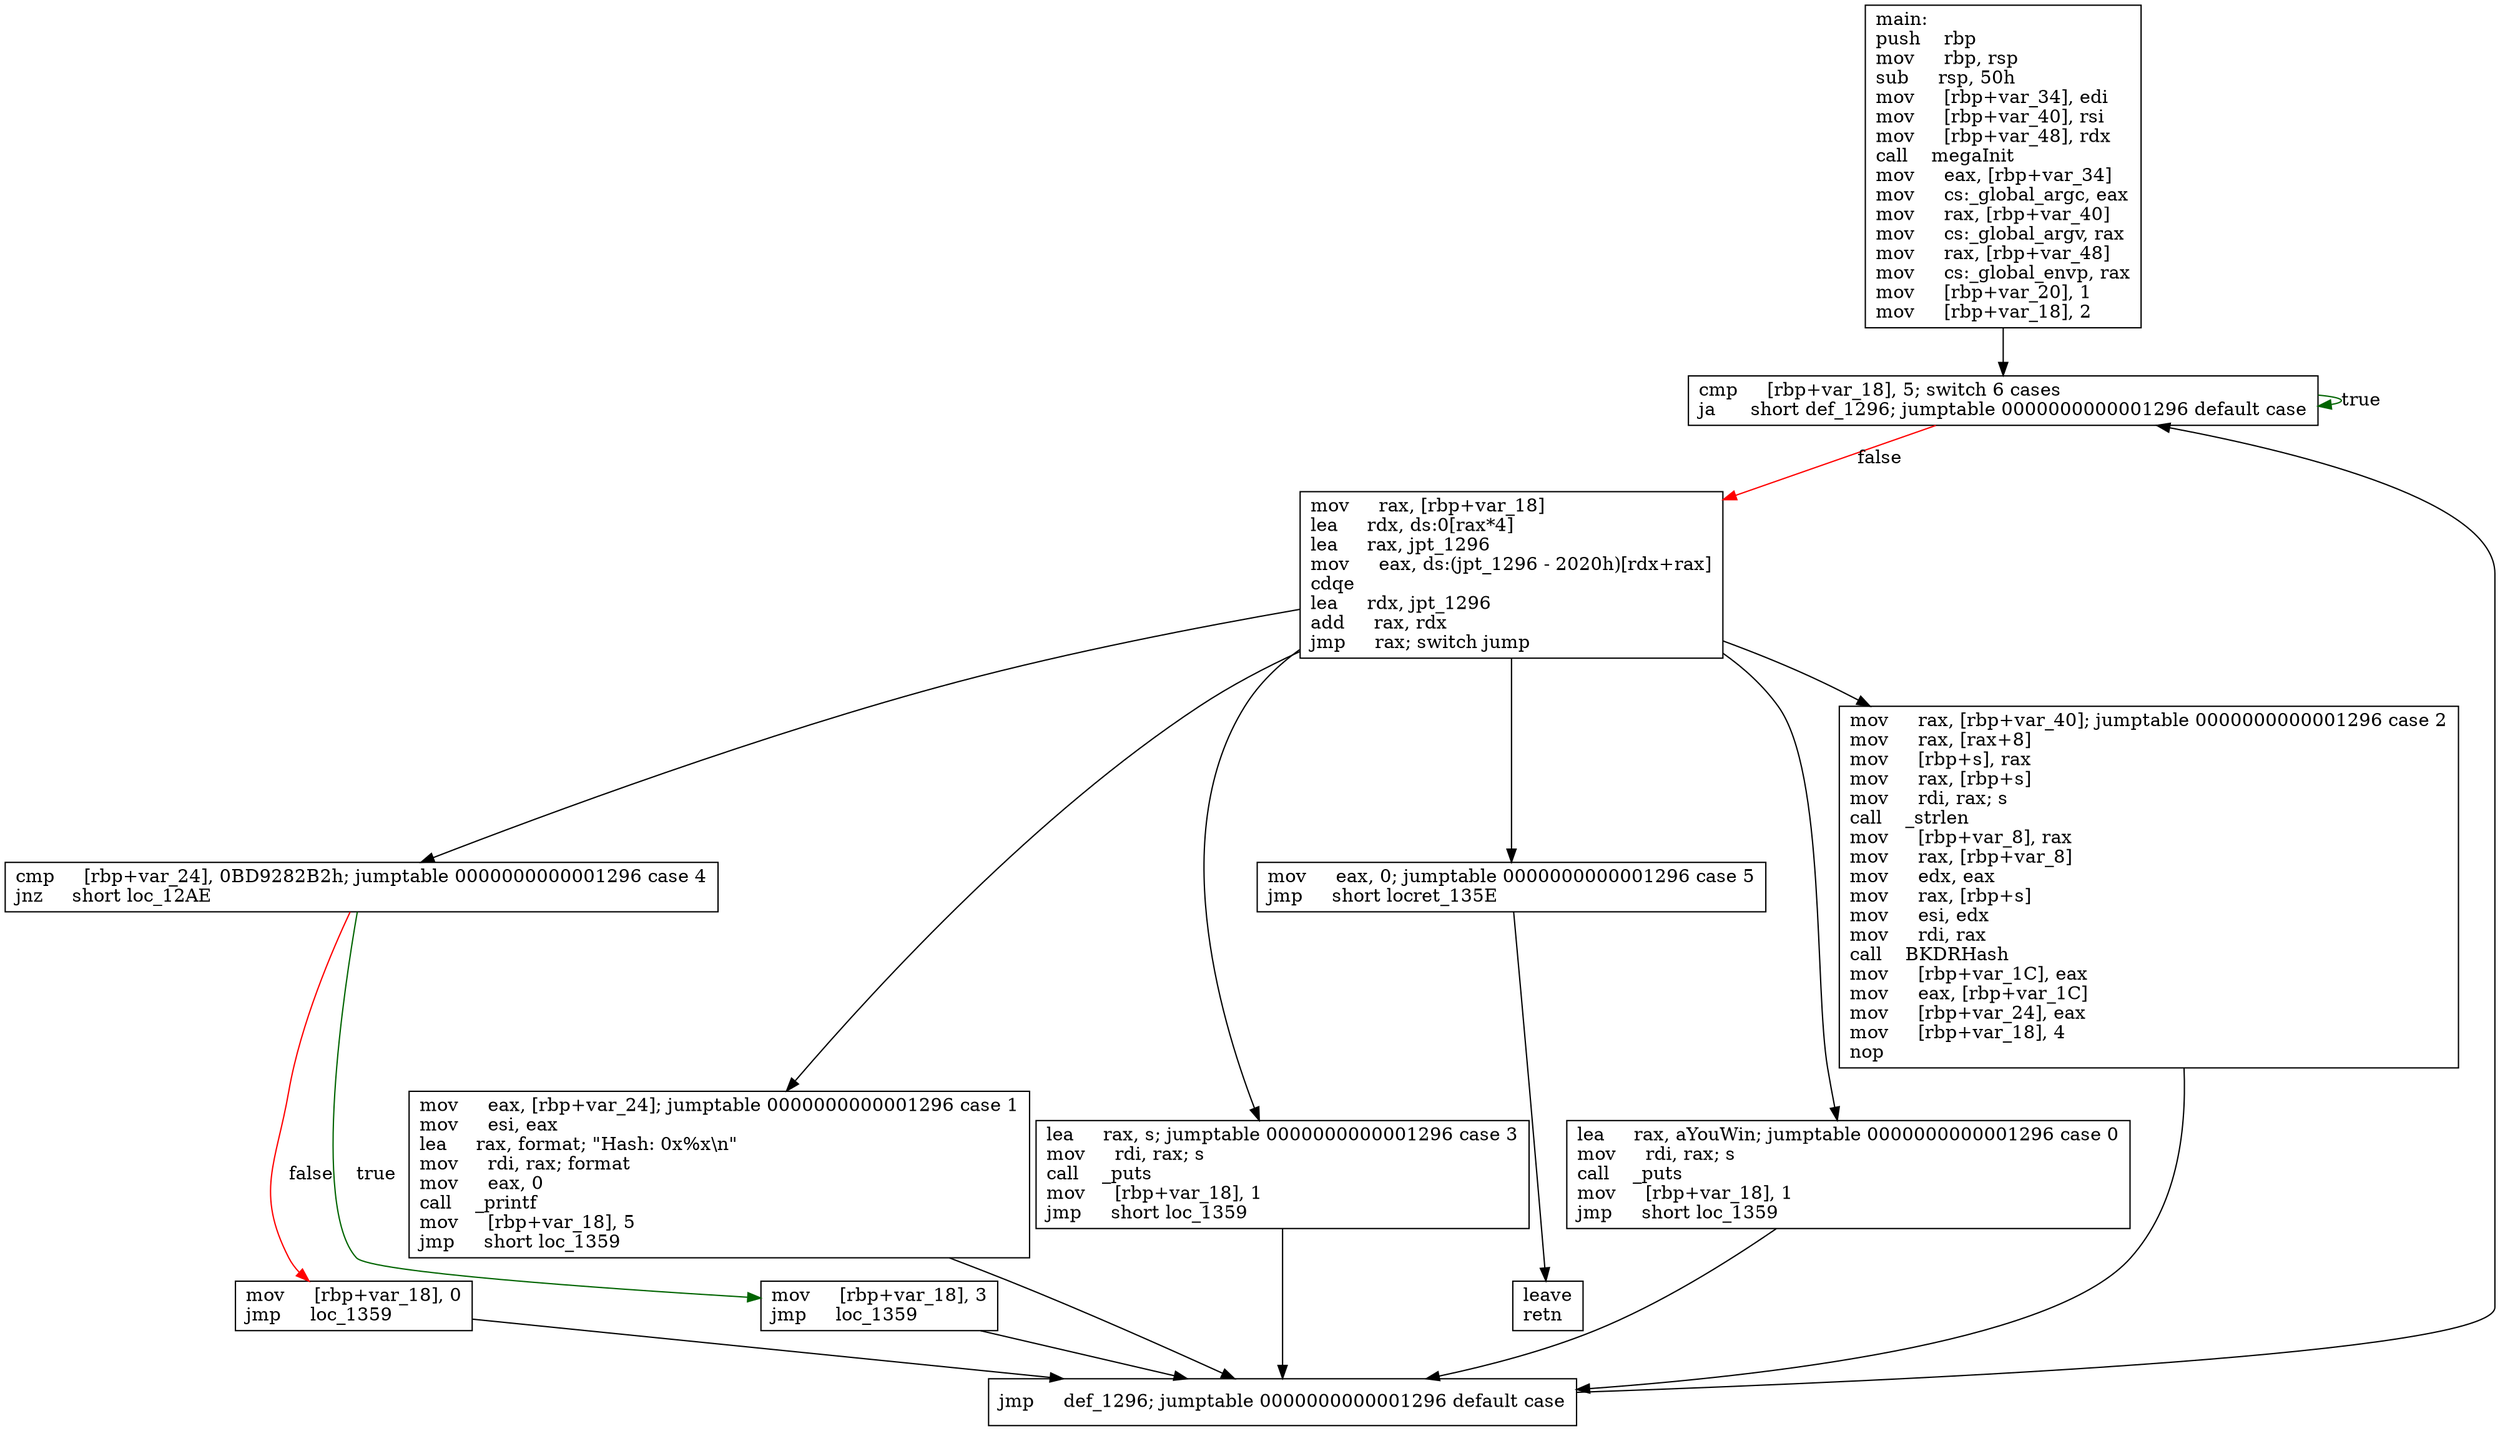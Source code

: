 digraph "main" {
	graph [
	];
	node [
		shape = "box"
	];
	edge [
	];
	"0" [
		label = "main:\lpush    rbp\lmov     rbp, rsp\lsub     rsp, 50h\lmov     [rbp+var_34], edi\lmov     [rbp+var_40], rsi\lmov     [rbp+var_48], rdx\lcall    megaInit\lmov     eax, [rbp+var_34]\lmov     cs:_global_argc, eax\lmov     rax, [rbp+var_40]\lmov     cs:_global_argv, rax\lmov     rax, [rbp+var_48]\lmov     cs:_global_envp, rax\lmov     [rbp+var_20], 1\lmov     [rbp+var_18], 2\l"
	];
	"1" [
		label = "cmp     [rbp+var_18], 5; switch 6 cases\lja      short def_1296; jumptable 0000000000001296 default case\l"
	];
	"2" [
		label = "mov     rax, [rbp+var_18]\llea     rdx, ds:0[rax*4]\llea     rax, jpt_1296\lmov     eax, ds:(jpt_1296 - 2020h)[rdx+rax]\lcdqe\llea     rdx, jpt_1296\ladd     rax, rdx\ljmp     rax; switch jump\l"
	];
	"3" [
		label = "cmp     [rbp+var_24], 0BD9282B2h; jumptable 0000000000001296 case 4\ljnz     short loc_12AE\l"
	];
	"4" [
		label = "mov     [rbp+var_18], 0\ljmp     loc_1359\l"
	];
	"5" [
		label = "mov     [rbp+var_18], 3\ljmp     loc_1359\l"
	];
	"6" [
		label = "mov     eax, [rbp+var_24]; jumptable 0000000000001296 case 1\lmov     esi, eax\llea     rax, format; \"Hash: 0x%x\\n\"\lmov     rdi, rax; format\lmov     eax, 0\lcall    _printf\lmov     [rbp+var_18], 5\ljmp     short loc_1359\l"
	];
	"7" [
		label = "lea     rax, s; jumptable 0000000000001296 case 3\lmov     rdi, rax; s\lcall    _puts\lmov     [rbp+var_18], 1\ljmp     short loc_1359\l"
	];
	"8" [
		label = "mov     eax, 0; jumptable 0000000000001296 case 5\ljmp     short locret_135E\l"
	];
	"9" [
		label = "lea     rax, aYouWin; jumptable 0000000000001296 case 0\lmov     rdi, rax; s\lcall    _puts\lmov     [rbp+var_18], 1\ljmp     short loc_1359\l"
	];
	"10" [
		label = "mov     rax, [rbp+var_40]; jumptable 0000000000001296 case 2\lmov     rax, [rax+8]\lmov     [rbp+s], rax\lmov     rax, [rbp+s]\lmov     rdi, rax; s\lcall    _strlen\lmov     [rbp+var_8], rax\lmov     rax, [rbp+var_8]\lmov     edx, eax\lmov     rax, [rbp+s]\lmov     esi, edx\lmov     rdi, rax\lcall    BKDRHash\lmov     [rbp+var_1C], eax\lmov     eax, [rbp+var_1C]\lmov     [rbp+var_24], eax\lmov     [rbp+var_18], 4\lnop\l"
	];
	"11" [
		label = "jmp     def_1296; jumptable 0000000000001296 default case\l"
	];
	"12" [
		label = "leave\lretn\l"
	];
// node 0
	"0" -> "1" [ ];
// node 1
	"1" -> "2" [ label = "false", color = red ];
	"1" -> "1" [ label = "true", color = darkgreen ];
// node 2
	"2" -> "3" [ ];
	"2" -> "6" [ ];
	"2" -> "7" [ ];
	"2" -> "8" [ ];
	"2" -> "9" [ ];
	"2" -> "10" [ ];
// node 3
	"3" -> "4" [ label = "false", color = red ];
	"3" -> "5" [ label = "true", color = darkgreen ];
// node 4
	"4" -> "11" [ ];
// node 5
	"5" -> "11" [ ];
// node 6
	"6" -> "11" [ ];
// node 7
	"7" -> "11" [ ];
// node 8
	"8" -> "12" [ ];
// node 9
	"9" -> "11" [ ];
// node 10
	"10" -> "11" [ ];
// node 11
	"11" -> "1" [ ];
// node 12
}
